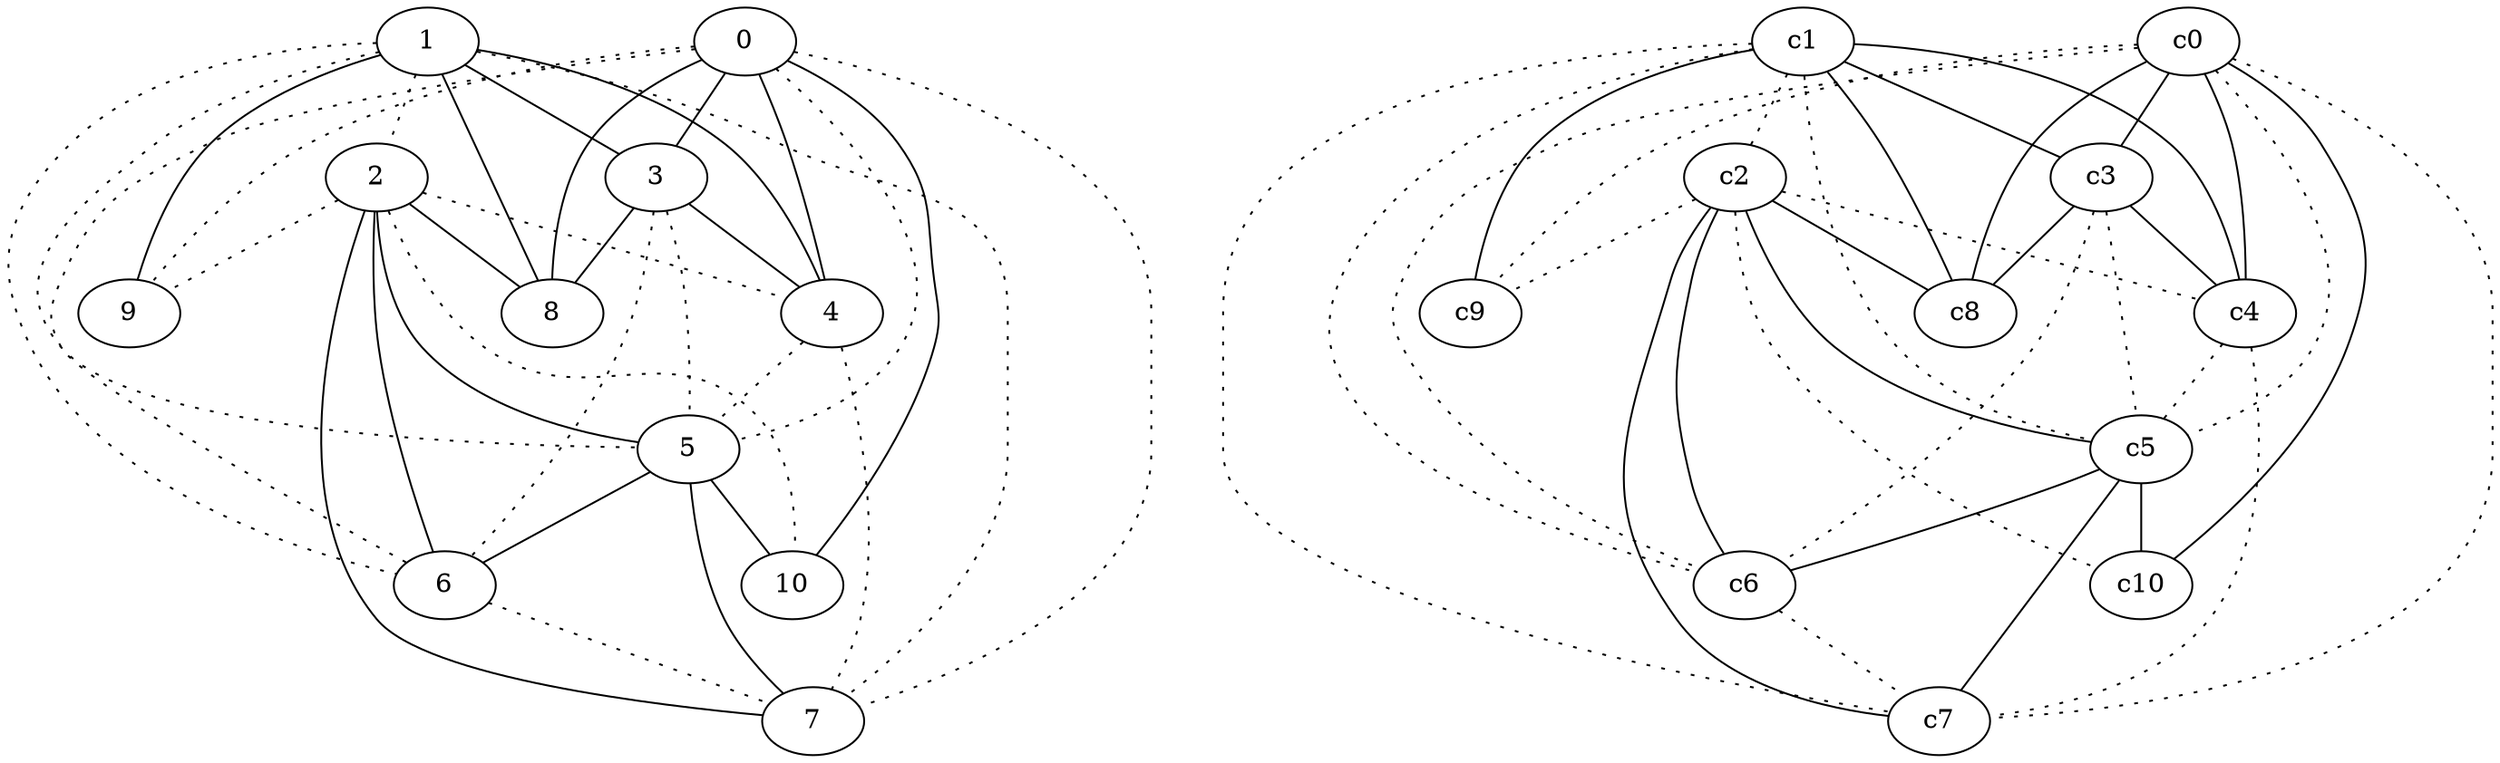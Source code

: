 graph {
a0[label=0];
a1[label=1];
a2[label=2];
a3[label=3];
a4[label=4];
a5[label=5];
a6[label=6];
a7[label=7];
a8[label=8];
a9[label=9];
a10[label=10];
a0 -- a3;
a0 -- a4;
a0 -- a5 [style=dotted];
a0 -- a6 [style=dotted];
a0 -- a7 [style=dotted];
a0 -- a8;
a0 -- a9 [style=dotted];
a0 -- a10;
a1 -- a2 [style=dotted];
a1 -- a3;
a1 -- a4;
a1 -- a5 [style=dotted];
a1 -- a6 [style=dotted];
a1 -- a7 [style=dotted];
a1 -- a8;
a1 -- a9;
a2 -- a4 [style=dotted];
a2 -- a5;
a2 -- a6;
a2 -- a7;
a2 -- a8;
a2 -- a9 [style=dotted];
a2 -- a10 [style=dotted];
a3 -- a4;
a3 -- a5 [style=dotted];
a3 -- a6 [style=dotted];
a3 -- a8;
a4 -- a5 [style=dotted];
a4 -- a7 [style=dotted];
a5 -- a6;
a5 -- a7;
a5 -- a10;
a6 -- a7 [style=dotted];
c0 -- c3;
c0 -- c4;
c0 -- c5 [style=dotted];
c0 -- c6 [style=dotted];
c0 -- c7 [style=dotted];
c0 -- c8;
c0 -- c9 [style=dotted];
c0 -- c10;
c1 -- c2 [style=dotted];
c1 -- c3;
c1 -- c4;
c1 -- c5 [style=dotted];
c1 -- c6 [style=dotted];
c1 -- c7 [style=dotted];
c1 -- c8;
c1 -- c9;
c2 -- c4 [style=dotted];
c2 -- c5;
c2 -- c6;
c2 -- c7;
c2 -- c8;
c2 -- c9 [style=dotted];
c2 -- c10 [style=dotted];
c3 -- c4;
c3 -- c5 [style=dotted];
c3 -- c6 [style=dotted];
c3 -- c8;
c4 -- c5 [style=dotted];
c4 -- c7 [style=dotted];
c5 -- c6;
c5 -- c7;
c5 -- c10;
c6 -- c7 [style=dotted];
}
